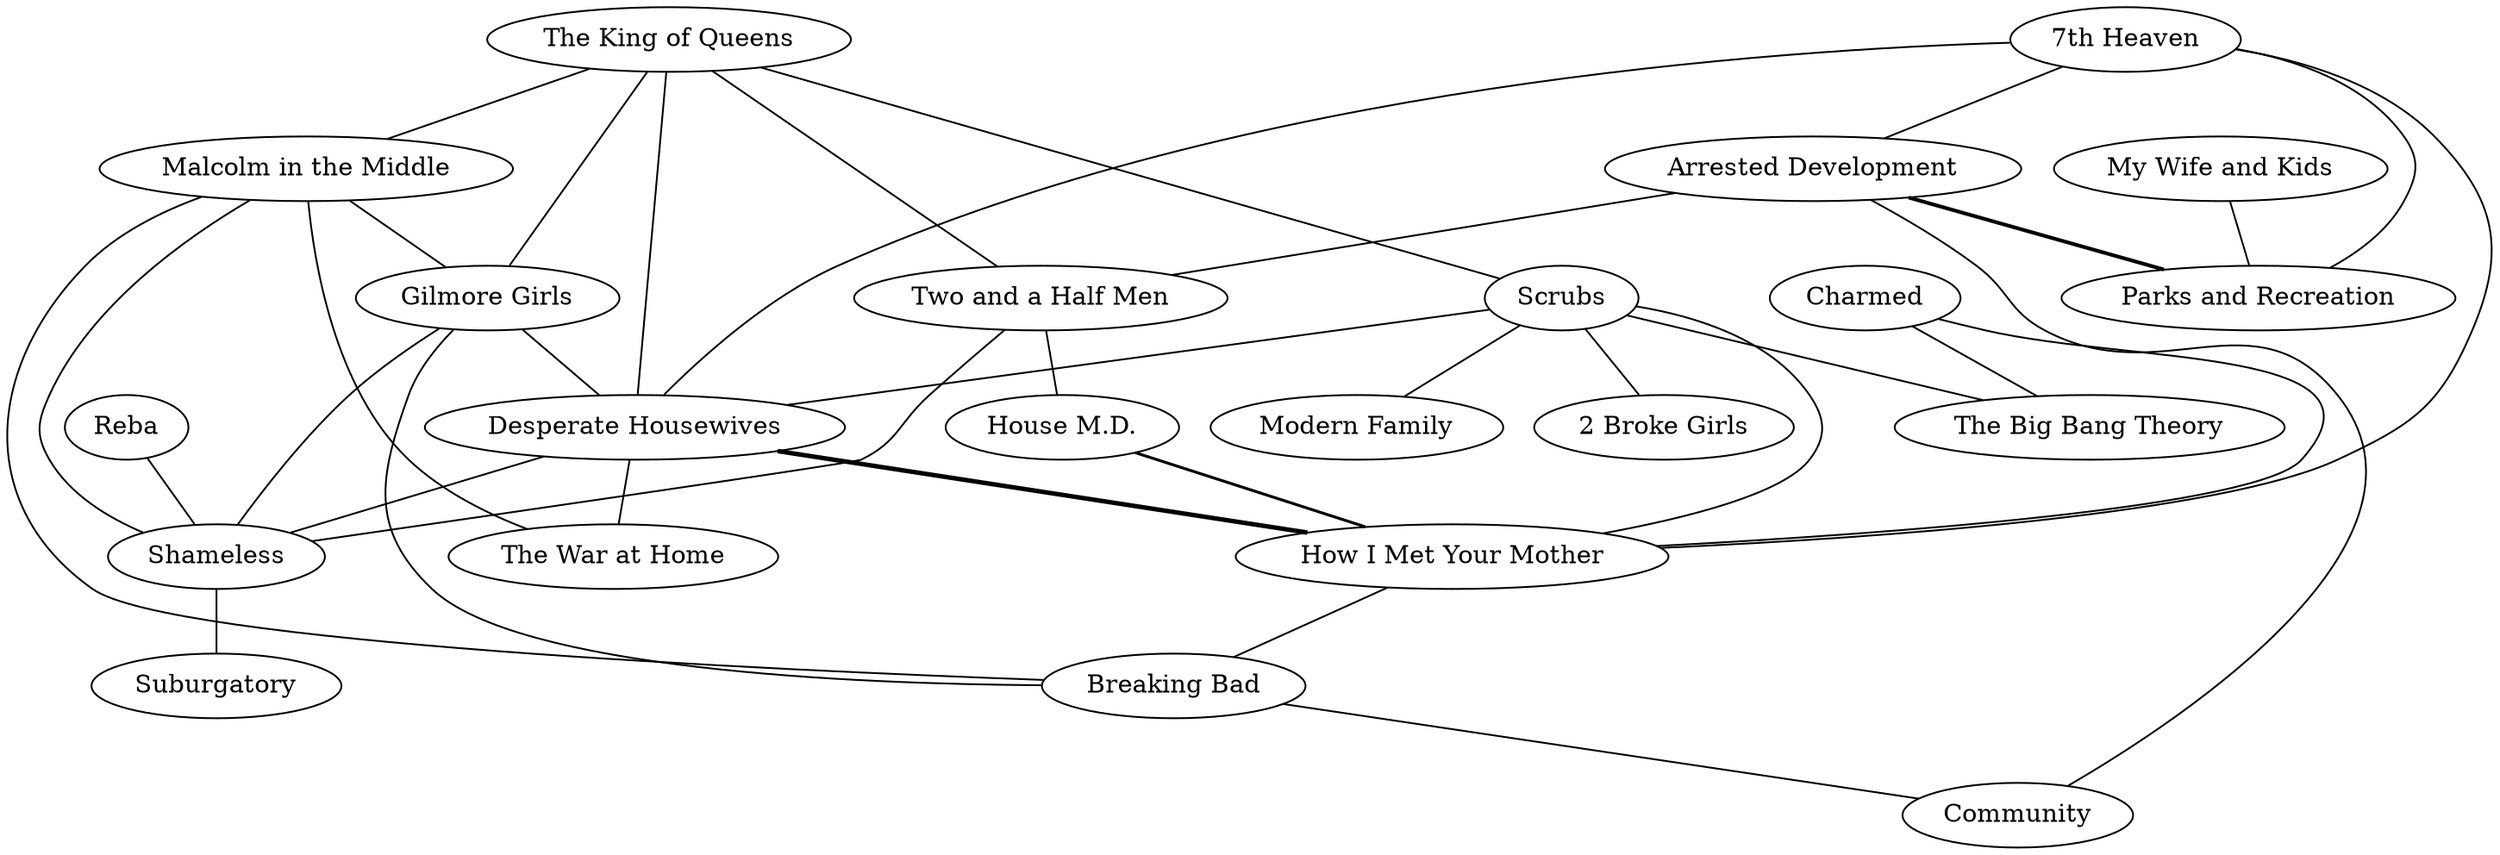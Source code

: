 graph {
	gclhelkp [label="The King of Queens"];
	ajbondbj [label="Malcolm in the Middle"];
	pnhebhaj [label="Gilmore Girls"];
	fahgbdea [label="Scrubs"];
	kaclnnaa [label="7th Heaven"];
	bbalaaga [label="Arrested Development"];
	piiebapa [label="Two and a Half Men"];
	ekampcfo [label="Desperate Housewives"];
	ogchgihp [label="House M.D."];
	lenpllcg [label="How I Met Your Mother"];
	nnjagccd [label="Charmed"];
	ilpkgpeb [label="The War at Home"];
	jmpaimgg [label="The Big Bang Theory"];
	ldcacdkd [label="Breaking Bad"];
	glhlhpfe [label="Parks and Recreation"];
	fbbeemnd [label="My Wife and Kids"];
	ndmhpojc [label="Community"];
	dmeeijpn [label="Modern Family"];
	akhickjn [label="Shameless"];
	cnopcckc [label="Reba"];
	agbfblla [label="Suburgatory"];
	idlojomo [label="2 Broke Girls"];

	gclhelkp -- ajbondbj [penwidth=1,color="black"];
	gclhelkp -- pnhebhaj [penwidth=1,color="black"];
	ajbondbj -- pnhebhaj [penwidth=1,color="black"];
	gclhelkp -- fahgbdea [penwidth=1,color="black"];
	kaclnnaa -- bbalaaga [penwidth=1,color="black"];
	gclhelkp -- piiebapa [penwidth=1,color="black"];
	bbalaaga -- piiebapa [penwidth=1,color="black"];
	kaclnnaa -- ekampcfo [penwidth=1,color="black"];
	gclhelkp -- ekampcfo [penwidth=1,color="black"];
	pnhebhaj -- ekampcfo [penwidth=1,color="black"];
	fahgbdea -- ekampcfo [penwidth=1,color="black"];
	piiebapa -- ogchgihp [penwidth=1,color="black"];
	kaclnnaa -- lenpllcg [penwidth=1,color="black"];
	nnjagccd -- lenpllcg [penwidth=1,color="black"];
	fahgbdea -- lenpllcg [penwidth=1,color="black"];
	ekampcfo -- lenpllcg [penwidth=2.52,color="black"];
	ogchgihp -- lenpllcg [penwidth=1.59,color="black"];
	ajbondbj -- ilpkgpeb [penwidth=1,color="black"];
	ekampcfo -- ilpkgpeb [penwidth=1,color="black"];
	nnjagccd -- jmpaimgg [penwidth=1,color="black"];
	fahgbdea -- jmpaimgg [penwidth=1,color="black"];
	ajbondbj -- ldcacdkd [penwidth=1,color="black"];
	pnhebhaj -- ldcacdkd [penwidth=1,color="black"];
	lenpllcg -- ldcacdkd [penwidth=1,color="black"];
	kaclnnaa -- glhlhpfe [penwidth=1,color="black"];
	fbbeemnd -- glhlhpfe [penwidth=1,color="black"];
	bbalaaga -- glhlhpfe [penwidth=2.08,color="black"];
	bbalaaga -- ndmhpojc [penwidth=1,color="black"];
	ldcacdkd -- ndmhpojc [penwidth=1,color="black"];
	fahgbdea -- dmeeijpn [penwidth=1,color="black"];
	ajbondbj -- akhickjn [penwidth=1,color="black"];
	pnhebhaj -- akhickjn [penwidth=1,color="black"];
	cnopcckc -- akhickjn [penwidth=1,color="black"];
	piiebapa -- akhickjn [penwidth=1,color="black"];
	ekampcfo -- akhickjn [penwidth=1,color="black"];
	akhickjn -- agbfblla [penwidth=1,color="black"];
	fahgbdea -- idlojomo [penwidth=1,color="black"];
}